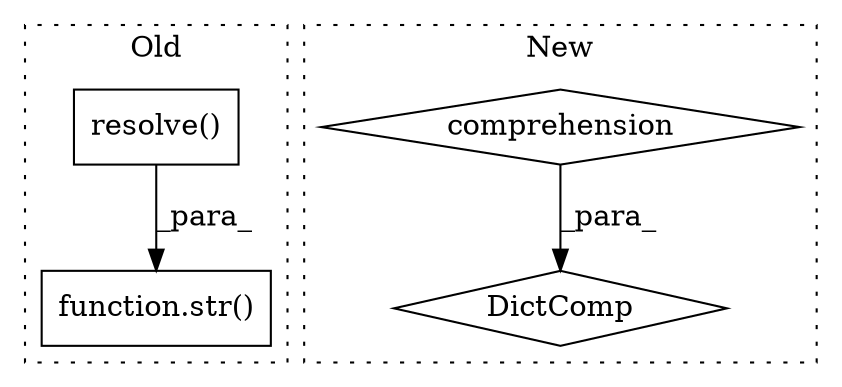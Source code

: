 digraph G {
subgraph cluster0 {
1 [label="resolve()" a="75" s="8573" l="34" shape="box"];
3 [label="function.str()" a="75" s="8569,8607" l="4,1" shape="box"];
label = "Old";
style="dotted";
}
subgraph cluster1 {
2 [label="DictComp" a="84" s="10061" l="54" shape="diamond"];
4 [label="comprehension" a="45" s="10081" l="3" shape="diamond"];
label = "New";
style="dotted";
}
1 -> 3 [label="_para_"];
4 -> 2 [label="_para_"];
}